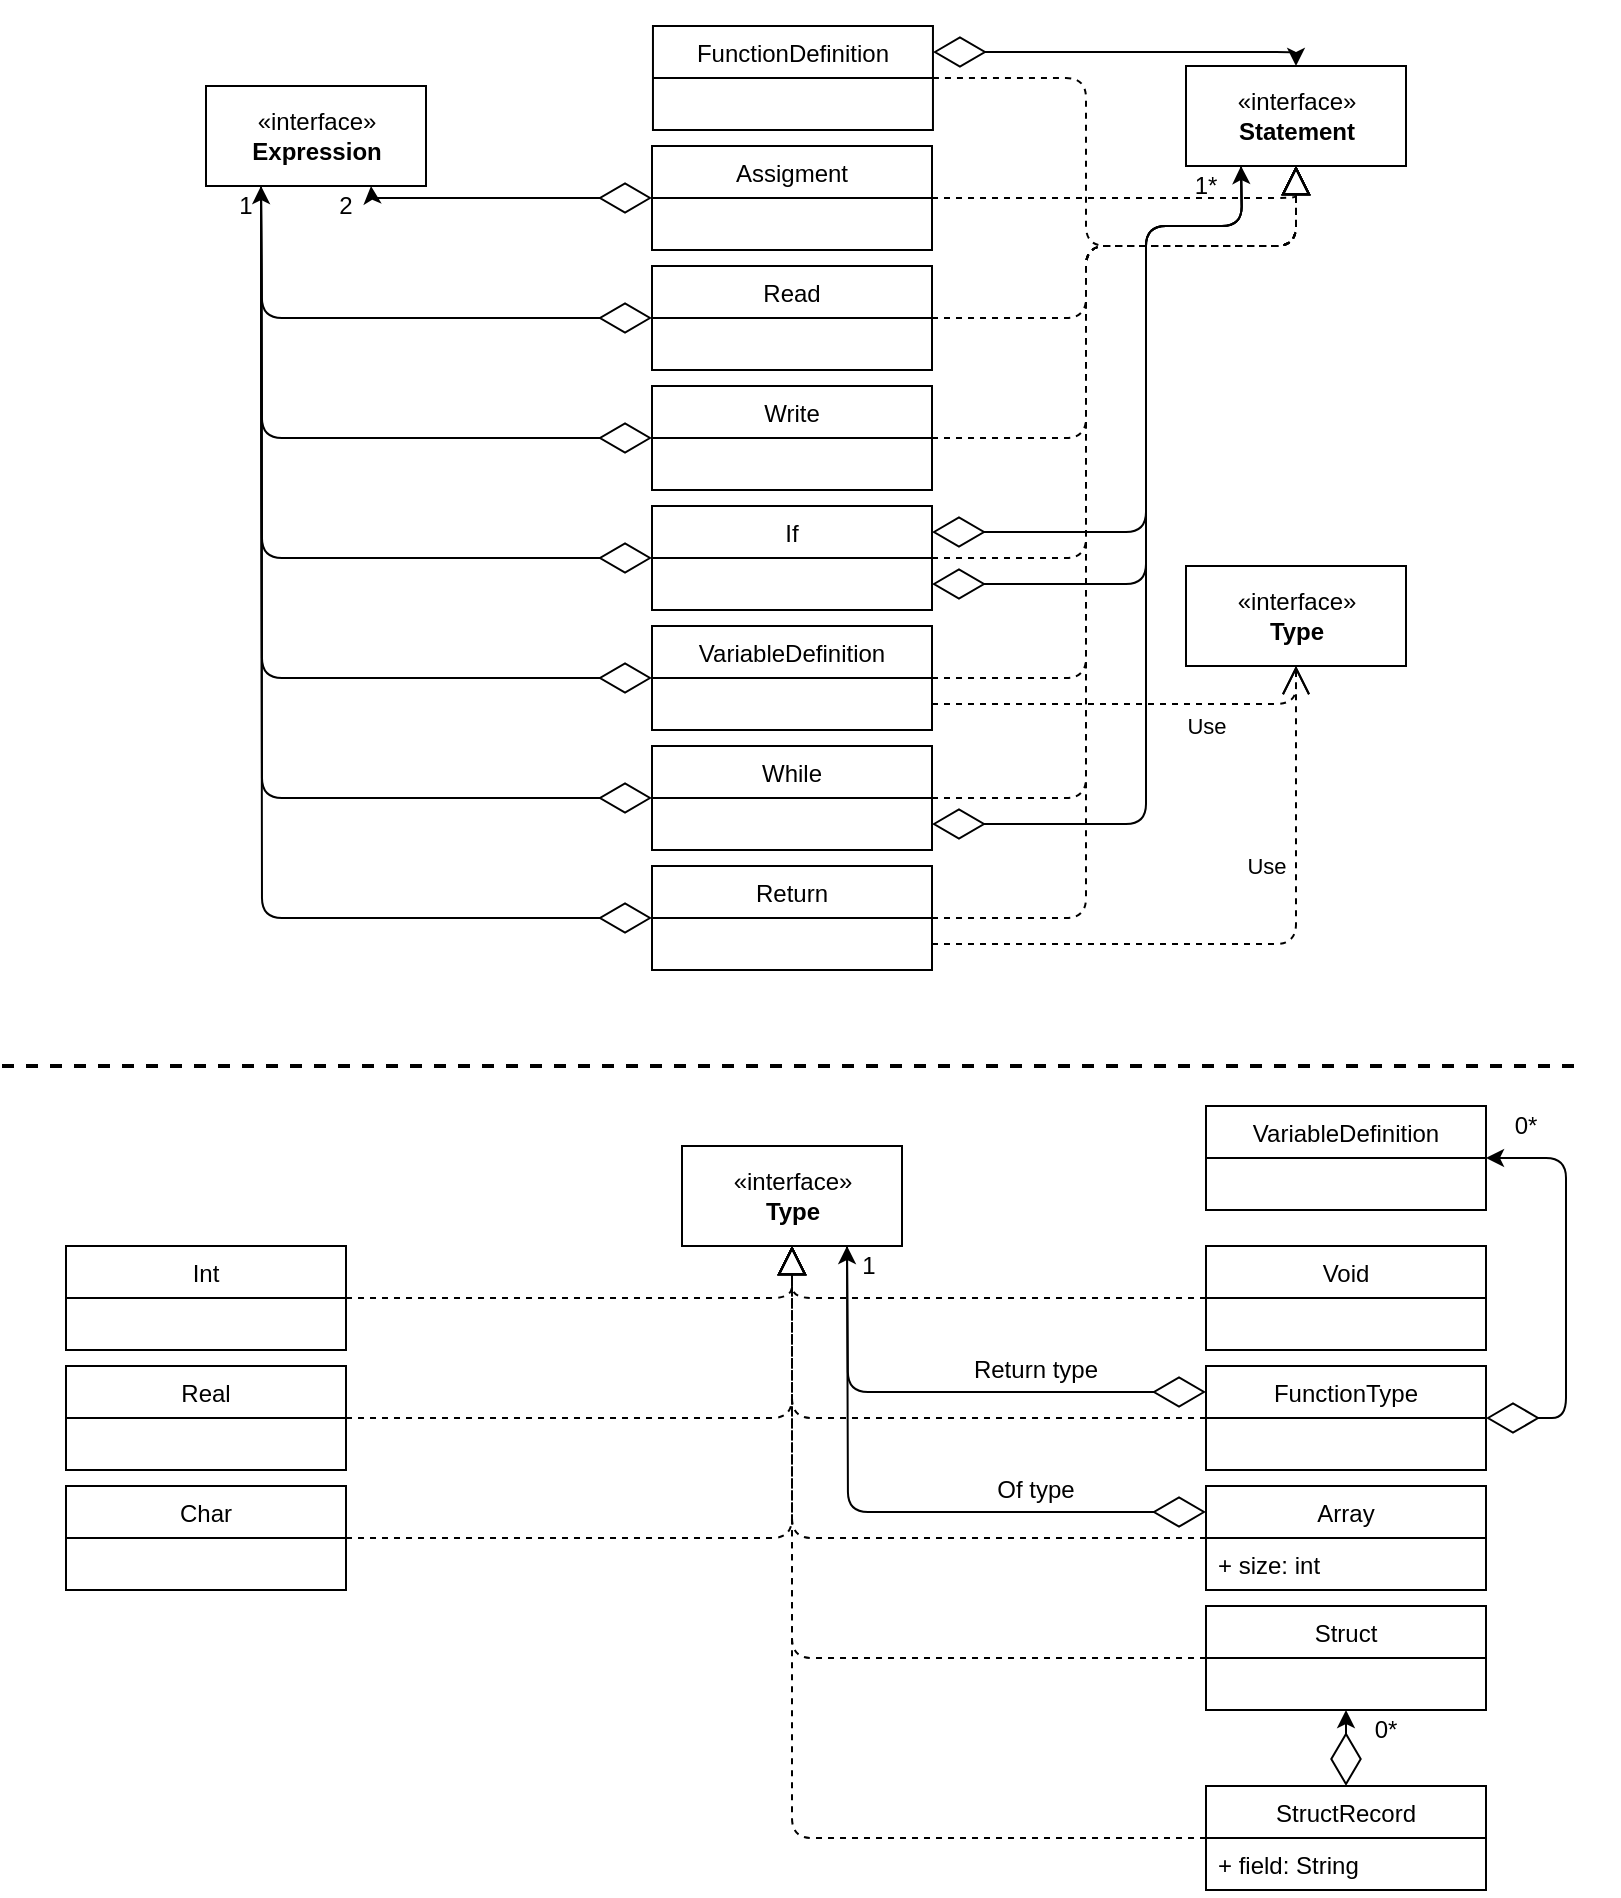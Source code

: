 <mxfile version="12.7.0" type="device"><diagram id="8mHG4TgiTXDs5l5IhyNu" name="Page-1"><mxGraphModel dx="1173" dy="609" grid="1" gridSize="10" guides="1" tooltips="1" connect="1" arrows="1" fold="1" page="1" pageScale="1" pageWidth="827" pageHeight="1169" math="0" shadow="0"><root><mxCell id="0"/><mxCell id="1" parent="0"/><mxCell id="TliWxaEWmPxPpwP9uXB2-1" value="«interface»&lt;br&gt;&lt;b&gt;Statement&lt;/b&gt;" style="html=1;" vertex="1" parent="1"><mxGeometry x="610" y="50" width="110" height="50" as="geometry"/></mxCell><mxCell id="TliWxaEWmPxPpwP9uXB2-2" value="«interface»&lt;br&gt;&lt;b&gt;Expression&lt;/b&gt;" style="html=1;" vertex="1" parent="1"><mxGeometry x="120" y="60" width="110" height="50" as="geometry"/></mxCell><mxCell id="TliWxaEWmPxPpwP9uXB2-3" value="«interface»&lt;br&gt;&lt;b&gt;Type&lt;/b&gt;" style="html=1;" vertex="1" parent="1"><mxGeometry x="610" y="300" width="110" height="50" as="geometry"/></mxCell><mxCell id="TliWxaEWmPxPpwP9uXB2-4" value="Assigment" style="swimlane;fontStyle=0;childLayout=stackLayout;horizontal=1;startSize=26;fillColor=none;horizontalStack=0;resizeParent=1;resizeParentMax=0;resizeLast=0;collapsible=1;marginBottom=0;" vertex="1" parent="1"><mxGeometry x="343" y="90" width="140" height="52" as="geometry"/></mxCell><mxCell id="TliWxaEWmPxPpwP9uXB2-5" value="Read" style="swimlane;fontStyle=0;childLayout=stackLayout;horizontal=1;startSize=26;fillColor=none;horizontalStack=0;resizeParent=1;resizeParentMax=0;resizeLast=0;collapsible=1;marginBottom=0;" vertex="1" parent="1"><mxGeometry x="343" y="150" width="140" height="52" as="geometry"/></mxCell><mxCell id="TliWxaEWmPxPpwP9uXB2-6" value="Write" style="swimlane;fontStyle=0;childLayout=stackLayout;horizontal=1;startSize=26;fillColor=none;horizontalStack=0;resizeParent=1;resizeParentMax=0;resizeLast=0;collapsible=1;marginBottom=0;" vertex="1" parent="1"><mxGeometry x="343" y="210" width="140" height="52" as="geometry"/></mxCell><mxCell id="TliWxaEWmPxPpwP9uXB2-7" value="If" style="swimlane;fontStyle=0;childLayout=stackLayout;horizontal=1;startSize=26;fillColor=none;horizontalStack=0;resizeParent=1;resizeParentMax=0;resizeLast=0;collapsible=1;marginBottom=0;" vertex="1" parent="1"><mxGeometry x="343" y="270" width="140" height="52" as="geometry"/></mxCell><mxCell id="TliWxaEWmPxPpwP9uXB2-8" value="VariableDefinition" style="swimlane;fontStyle=0;childLayout=stackLayout;horizontal=1;startSize=26;fillColor=none;horizontalStack=0;resizeParent=1;resizeParentMax=0;resizeLast=0;collapsible=1;marginBottom=0;" vertex="1" parent="1"><mxGeometry x="343" y="330" width="140" height="52" as="geometry"/></mxCell><mxCell id="TliWxaEWmPxPpwP9uXB2-9" value="While" style="swimlane;fontStyle=0;childLayout=stackLayout;horizontal=1;startSize=26;fillColor=none;horizontalStack=0;resizeParent=1;resizeParentMax=0;resizeLast=0;collapsible=1;marginBottom=0;" vertex="1" parent="1"><mxGeometry x="343" y="390" width="140" height="52" as="geometry"/></mxCell><mxCell id="TliWxaEWmPxPpwP9uXB2-10" value="Return" style="swimlane;fontStyle=0;childLayout=stackLayout;horizontal=1;startSize=26;fillColor=none;horizontalStack=0;resizeParent=1;resizeParentMax=0;resizeLast=0;collapsible=1;marginBottom=0;" vertex="1" parent="1"><mxGeometry x="343" y="450" width="140" height="52" as="geometry"/></mxCell><mxCell id="TliWxaEWmPxPpwP9uXB2-11" value="" style="endArrow=diamondThin;endFill=0;endSize=24;html=1;entryX=0;entryY=0.5;entryDx=0;entryDy=0;exitX=0.25;exitY=1;exitDx=0;exitDy=0;" edge="1" parent="1" source="TliWxaEWmPxPpwP9uXB2-2" target="TliWxaEWmPxPpwP9uXB2-10"><mxGeometry width="160" relative="1" as="geometry"><mxPoint x="160" y="476" as="sourcePoint"/><mxPoint x="280" y="520" as="targetPoint"/><Array as="points"><mxPoint x="148" y="476"/></Array></mxGeometry></mxCell><mxCell id="TliWxaEWmPxPpwP9uXB2-12" value="" style="endArrow=diamondThin;endFill=0;endSize=24;html=1;entryX=0;entryY=0.5;entryDx=0;entryDy=0;exitX=0.25;exitY=1;exitDx=0;exitDy=0;" edge="1" parent="1" source="TliWxaEWmPxPpwP9uXB2-2" target="TliWxaEWmPxPpwP9uXB2-9"><mxGeometry width="160" relative="1" as="geometry"><mxPoint x="120" y="520" as="sourcePoint"/><mxPoint x="280" y="520" as="targetPoint"/><Array as="points"><mxPoint x="148" y="416"/></Array></mxGeometry></mxCell><mxCell id="TliWxaEWmPxPpwP9uXB2-13" value="" style="endArrow=diamondThin;endFill=0;endSize=24;html=1;entryX=0;entryY=0.5;entryDx=0;entryDy=0;exitX=0.25;exitY=1;exitDx=0;exitDy=0;" edge="1" parent="1" source="TliWxaEWmPxPpwP9uXB2-2" target="TliWxaEWmPxPpwP9uXB2-8"><mxGeometry width="160" relative="1" as="geometry"><mxPoint x="120" y="520" as="sourcePoint"/><mxPoint x="280" y="520" as="targetPoint"/><Array as="points"><mxPoint x="148" y="356"/></Array></mxGeometry></mxCell><mxCell id="TliWxaEWmPxPpwP9uXB2-14" value="" style="endArrow=diamondThin;endFill=0;endSize=24;html=1;entryX=0;entryY=0.5;entryDx=0;entryDy=0;exitX=0.25;exitY=1;exitDx=0;exitDy=0;" edge="1" parent="1" source="TliWxaEWmPxPpwP9uXB2-2" target="TliWxaEWmPxPpwP9uXB2-7"><mxGeometry width="160" relative="1" as="geometry"><mxPoint x="120" y="520" as="sourcePoint"/><mxPoint x="280" y="520" as="targetPoint"/><Array as="points"><mxPoint x="148" y="296"/></Array></mxGeometry></mxCell><mxCell id="TliWxaEWmPxPpwP9uXB2-15" value="" style="endArrow=diamondThin;endFill=0;endSize=24;html=1;entryX=0;entryY=0.5;entryDx=0;entryDy=0;exitX=0.25;exitY=1;exitDx=0;exitDy=0;" edge="1" parent="1" source="TliWxaEWmPxPpwP9uXB2-2" target="TliWxaEWmPxPpwP9uXB2-6"><mxGeometry width="160" relative="1" as="geometry"><mxPoint x="120" y="520" as="sourcePoint"/><mxPoint x="280" y="520" as="targetPoint"/><Array as="points"><mxPoint x="148" y="236"/></Array></mxGeometry></mxCell><mxCell id="TliWxaEWmPxPpwP9uXB2-16" value="" style="endArrow=diamondThin;endFill=0;endSize=24;html=1;entryX=0;entryY=0.5;entryDx=0;entryDy=0;exitX=0.25;exitY=1;exitDx=0;exitDy=0;startArrow=classic;startFill=1;" edge="1" parent="1" source="TliWxaEWmPxPpwP9uXB2-2" target="TliWxaEWmPxPpwP9uXB2-5"><mxGeometry width="160" relative="1" as="geometry"><mxPoint x="120" y="520" as="sourcePoint"/><mxPoint x="280" y="520" as="targetPoint"/><Array as="points"><mxPoint x="148" y="176"/></Array></mxGeometry></mxCell><mxCell id="TliWxaEWmPxPpwP9uXB2-17" value="1" style="text;html=1;strokeColor=none;fillColor=none;align=center;verticalAlign=middle;whiteSpace=wrap;rounded=0;" vertex="1" parent="1"><mxGeometry x="130" y="110" width="20" height="20" as="geometry"/></mxCell><mxCell id="TliWxaEWmPxPpwP9uXB2-18" value="" style="endArrow=diamondThin;endFill=0;endSize=24;html=1;entryX=0;entryY=0.5;entryDx=0;entryDy=0;exitX=0.75;exitY=1;exitDx=0;exitDy=0;startArrow=classic;startFill=1;" edge="1" parent="1" source="TliWxaEWmPxPpwP9uXB2-2" target="TliWxaEWmPxPpwP9uXB2-4"><mxGeometry width="160" relative="1" as="geometry"><mxPoint x="120" y="520" as="sourcePoint"/><mxPoint x="280" y="520" as="targetPoint"/><Array as="points"><mxPoint x="203" y="116"/></Array></mxGeometry></mxCell><mxCell id="TliWxaEWmPxPpwP9uXB2-19" value="2" style="text;html=1;strokeColor=none;fillColor=none;align=center;verticalAlign=middle;whiteSpace=wrap;rounded=0;" vertex="1" parent="1"><mxGeometry x="180" y="110" width="20" height="20" as="geometry"/></mxCell><mxCell id="TliWxaEWmPxPpwP9uXB2-20" value="" style="endArrow=block;dashed=1;endFill=0;endSize=12;html=1;exitX=1;exitY=0.5;exitDx=0;exitDy=0;entryX=0.5;entryY=1;entryDx=0;entryDy=0;" edge="1" parent="1" source="TliWxaEWmPxPpwP9uXB2-4" target="TliWxaEWmPxPpwP9uXB2-1"><mxGeometry width="160" relative="1" as="geometry"><mxPoint x="120" y="520" as="sourcePoint"/><mxPoint x="650" y="110" as="targetPoint"/><Array as="points"><mxPoint x="560" y="116"/><mxPoint x="665" y="116"/></Array></mxGeometry></mxCell><mxCell id="TliWxaEWmPxPpwP9uXB2-21" value="" style="endArrow=block;dashed=1;endFill=0;endSize=12;html=1;exitX=1;exitY=0.5;exitDx=0;exitDy=0;entryX=0.5;entryY=1;entryDx=0;entryDy=0;" edge="1" parent="1" source="TliWxaEWmPxPpwP9uXB2-5" target="TliWxaEWmPxPpwP9uXB2-1"><mxGeometry width="160" relative="1" as="geometry"><mxPoint x="120" y="520" as="sourcePoint"/><mxPoint x="690" y="230" as="targetPoint"/><Array as="points"><mxPoint x="560" y="176"/><mxPoint x="560" y="140"/><mxPoint x="665" y="140"/></Array></mxGeometry></mxCell><mxCell id="TliWxaEWmPxPpwP9uXB2-22" value="" style="endArrow=block;dashed=1;endFill=0;endSize=12;html=1;exitX=1;exitY=0.5;exitDx=0;exitDy=0;entryX=0.5;entryY=1;entryDx=0;entryDy=0;" edge="1" parent="1" source="TliWxaEWmPxPpwP9uXB2-6" target="TliWxaEWmPxPpwP9uXB2-1"><mxGeometry width="160" relative="1" as="geometry"><mxPoint x="120" y="520" as="sourcePoint"/><mxPoint x="670" y="140" as="targetPoint"/><Array as="points"><mxPoint x="560" y="236"/><mxPoint x="560" y="140"/><mxPoint x="665" y="140"/></Array></mxGeometry></mxCell><mxCell id="TliWxaEWmPxPpwP9uXB2-23" value="" style="endArrow=block;dashed=1;endFill=0;endSize=12;html=1;exitX=1;exitY=0.5;exitDx=0;exitDy=0;entryX=0.5;entryY=1;entryDx=0;entryDy=0;" edge="1" parent="1" source="TliWxaEWmPxPpwP9uXB2-7" target="TliWxaEWmPxPpwP9uXB2-1"><mxGeometry width="160" relative="1" as="geometry"><mxPoint x="120" y="520" as="sourcePoint"/><mxPoint x="720" y="120" as="targetPoint"/><Array as="points"><mxPoint x="560" y="296"/><mxPoint x="560" y="140"/><mxPoint x="665" y="140"/></Array></mxGeometry></mxCell><mxCell id="TliWxaEWmPxPpwP9uXB2-24" value="" style="endArrow=block;dashed=1;endFill=0;endSize=12;html=1;exitX=1;exitY=0.5;exitDx=0;exitDy=0;entryX=0.5;entryY=1;entryDx=0;entryDy=0;" edge="1" parent="1" source="TliWxaEWmPxPpwP9uXB2-8" target="TliWxaEWmPxPpwP9uXB2-1"><mxGeometry width="160" relative="1" as="geometry"><mxPoint x="120" y="520" as="sourcePoint"/><mxPoint x="660" y="100" as="targetPoint"/><Array as="points"><mxPoint x="560" y="356"/><mxPoint x="560" y="140"/><mxPoint x="610" y="140"/><mxPoint x="665" y="140"/></Array></mxGeometry></mxCell><mxCell id="TliWxaEWmPxPpwP9uXB2-25" value="" style="endArrow=block;dashed=1;endFill=0;endSize=12;html=1;exitX=1;exitY=0.5;exitDx=0;exitDy=0;entryX=0.5;entryY=1;entryDx=0;entryDy=0;" edge="1" parent="1" source="TliWxaEWmPxPpwP9uXB2-9" target="TliWxaEWmPxPpwP9uXB2-1"><mxGeometry width="160" relative="1" as="geometry"><mxPoint x="120" y="520" as="sourcePoint"/><mxPoint x="710" y="150" as="targetPoint"/><Array as="points"><mxPoint x="560" y="416"/><mxPoint x="560" y="140"/><mxPoint x="665" y="140"/></Array></mxGeometry></mxCell><mxCell id="TliWxaEWmPxPpwP9uXB2-26" value="" style="endArrow=block;dashed=1;endFill=0;endSize=12;html=1;exitX=1;exitY=0.5;exitDx=0;exitDy=0;entryX=0.5;entryY=1;entryDx=0;entryDy=0;" edge="1" parent="1" source="TliWxaEWmPxPpwP9uXB2-10" target="TliWxaEWmPxPpwP9uXB2-1"><mxGeometry width="160" relative="1" as="geometry"><mxPoint x="120" y="520" as="sourcePoint"/><mxPoint x="720" y="110" as="targetPoint"/><Array as="points"><mxPoint x="560" y="476"/><mxPoint x="560" y="140"/><mxPoint x="665" y="140"/></Array></mxGeometry></mxCell><mxCell id="TliWxaEWmPxPpwP9uXB2-27" value="" style="endArrow=diamondThin;endFill=0;endSize=24;html=1;entryX=1;entryY=0.75;entryDx=0;entryDy=0;exitX=0.25;exitY=1;exitDx=0;exitDy=0;startArrow=classic;startFill=1;" edge="1" parent="1" source="TliWxaEWmPxPpwP9uXB2-1" target="TliWxaEWmPxPpwP9uXB2-9"><mxGeometry width="160" relative="1" as="geometry"><mxPoint x="650" y="190" as="sourcePoint"/><mxPoint x="330" y="520" as="targetPoint"/><Array as="points"><mxPoint x="638" y="130"/><mxPoint x="590" y="130"/><mxPoint x="590" y="429"/></Array></mxGeometry></mxCell><mxCell id="TliWxaEWmPxPpwP9uXB2-28" value="1*" style="text;html=1;strokeColor=none;fillColor=none;align=center;verticalAlign=middle;whiteSpace=wrap;rounded=0;" vertex="1" parent="1"><mxGeometry x="610" y="100" width="20" height="20" as="geometry"/></mxCell><mxCell id="TliWxaEWmPxPpwP9uXB2-29" value="" style="endArrow=diamondThin;endFill=0;endSize=24;html=1;entryX=1;entryY=0.75;entryDx=0;entryDy=0;exitX=0.25;exitY=1;exitDx=0;exitDy=0;" edge="1" parent="1" source="TliWxaEWmPxPpwP9uXB2-1" target="TliWxaEWmPxPpwP9uXB2-7"><mxGeometry width="160" relative="1" as="geometry"><mxPoint x="660" y="230" as="sourcePoint"/><mxPoint x="330" y="520" as="targetPoint"/><Array as="points"><mxPoint x="638" y="130"/><mxPoint x="590" y="130"/><mxPoint x="590" y="309"/></Array></mxGeometry></mxCell><mxCell id="TliWxaEWmPxPpwP9uXB2-30" value="" style="endArrow=diamondThin;endFill=0;endSize=24;html=1;entryX=1;entryY=0.25;entryDx=0;entryDy=0;exitX=0.25;exitY=1;exitDx=0;exitDy=0;" edge="1" parent="1" source="TliWxaEWmPxPpwP9uXB2-1" target="TliWxaEWmPxPpwP9uXB2-7"><mxGeometry width="160" relative="1" as="geometry"><mxPoint x="610" y="220" as="sourcePoint"/><mxPoint x="770" y="220" as="targetPoint"/><Array as="points"><mxPoint x="638" y="130"/><mxPoint x="590" y="130"/><mxPoint x="590" y="283"/></Array></mxGeometry></mxCell><mxCell id="TliWxaEWmPxPpwP9uXB2-31" value="Use" style="endArrow=open;endSize=12;dashed=1;html=1;exitX=1;exitY=0.75;exitDx=0;exitDy=0;entryX=0.5;entryY=1;entryDx=0;entryDy=0;" edge="1" parent="1" source="TliWxaEWmPxPpwP9uXB2-8" target="TliWxaEWmPxPpwP9uXB2-3"><mxGeometry x="0.363" y="-11" width="160" relative="1" as="geometry"><mxPoint x="510" y="370" as="sourcePoint"/><mxPoint x="670" y="370" as="targetPoint"/><Array as="points"><mxPoint x="665" y="369"/></Array><mxPoint as="offset"/></mxGeometry></mxCell><mxCell id="TliWxaEWmPxPpwP9uXB2-32" value="Use" style="endArrow=open;endSize=12;dashed=1;html=1;exitX=1;exitY=0.75;exitDx=0;exitDy=0;entryX=0.5;entryY=1;entryDx=0;entryDy=0;" edge="1" parent="1" source="TliWxaEWmPxPpwP9uXB2-10" target="TliWxaEWmPxPpwP9uXB2-3"><mxGeometry x="0.041" y="39" width="160" relative="1" as="geometry"><mxPoint x="510" y="490" as="sourcePoint"/><mxPoint x="670" y="490" as="targetPoint"/><Array as="points"><mxPoint x="665" y="489"/></Array><mxPoint as="offset"/></mxGeometry></mxCell><mxCell id="TliWxaEWmPxPpwP9uXB2-33" value="" style="endArrow=none;dashed=1;html=1;strokeWidth=2;" edge="1" parent="1"><mxGeometry width="50" height="50" relative="1" as="geometry"><mxPoint x="18" y="550" as="sourcePoint"/><mxPoint x="808" y="550" as="targetPoint"/><Array as="points"><mxPoint x="408" y="550"/></Array></mxGeometry></mxCell><mxCell id="TliWxaEWmPxPpwP9uXB2-34" value="«interface»&lt;br&gt;&lt;b&gt;Type&lt;/b&gt;" style="html=1;" vertex="1" parent="1"><mxGeometry x="358" y="590" width="110" height="50" as="geometry"/></mxCell><mxCell id="TliWxaEWmPxPpwP9uXB2-35" value="Int" style="swimlane;fontStyle=0;childLayout=stackLayout;horizontal=1;startSize=26;fillColor=none;horizontalStack=0;resizeParent=1;resizeParentMax=0;resizeLast=0;collapsible=1;marginBottom=0;" vertex="1" parent="1"><mxGeometry x="50" y="640" width="140" height="52" as="geometry"/></mxCell><mxCell id="TliWxaEWmPxPpwP9uXB2-36" value="Real" style="swimlane;fontStyle=0;childLayout=stackLayout;horizontal=1;startSize=26;fillColor=none;horizontalStack=0;resizeParent=1;resizeParentMax=0;resizeLast=0;collapsible=1;marginBottom=0;" vertex="1" parent="1"><mxGeometry x="50" y="700" width="140" height="52" as="geometry"/></mxCell><mxCell id="TliWxaEWmPxPpwP9uXB2-37" value="Char" style="swimlane;fontStyle=0;childLayout=stackLayout;horizontal=1;startSize=26;fillColor=none;horizontalStack=0;resizeParent=1;resizeParentMax=0;resizeLast=0;collapsible=1;marginBottom=0;" vertex="1" parent="1"><mxGeometry x="50" y="760" width="140" height="52" as="geometry"/></mxCell><mxCell id="TliWxaEWmPxPpwP9uXB2-38" value="FunctionType" style="swimlane;fontStyle=0;childLayout=stackLayout;horizontal=1;startSize=26;fillColor=none;horizontalStack=0;resizeParent=1;resizeParentMax=0;resizeLast=0;collapsible=1;marginBottom=0;" vertex="1" parent="1"><mxGeometry x="620" y="700" width="140" height="52" as="geometry"/></mxCell><mxCell id="TliWxaEWmPxPpwP9uXB2-39" value="Void" style="swimlane;fontStyle=0;childLayout=stackLayout;horizontal=1;startSize=26;fillColor=none;horizontalStack=0;resizeParent=1;resizeParentMax=0;resizeLast=0;collapsible=1;marginBottom=0;" vertex="1" parent="1"><mxGeometry x="620" y="640" width="140" height="52" as="geometry"/></mxCell><mxCell id="TliWxaEWmPxPpwP9uXB2-40" value="Array" style="swimlane;fontStyle=0;childLayout=stackLayout;horizontal=1;startSize=26;fillColor=none;horizontalStack=0;resizeParent=1;resizeParentMax=0;resizeLast=0;collapsible=1;marginBottom=0;" vertex="1" parent="1"><mxGeometry x="620" y="760" width="140" height="52" as="geometry"/></mxCell><mxCell id="TliWxaEWmPxPpwP9uXB2-49" value="+ size: int" style="text;strokeColor=none;fillColor=none;align=left;verticalAlign=top;spacingLeft=4;spacingRight=4;overflow=hidden;rotatable=0;points=[[0,0.5],[1,0.5]];portConstraint=eastwest;" vertex="1" parent="TliWxaEWmPxPpwP9uXB2-40"><mxGeometry y="26" width="140" height="26" as="geometry"/></mxCell><mxCell id="TliWxaEWmPxPpwP9uXB2-41" value="" style="endArrow=block;dashed=1;endFill=0;endSize=12;html=1;strokeWidth=1;exitX=1;exitY=0.5;exitDx=0;exitDy=0;entryX=0.5;entryY=1;entryDx=0;entryDy=0;" edge="1" parent="1" source="TliWxaEWmPxPpwP9uXB2-35" target="TliWxaEWmPxPpwP9uXB2-34"><mxGeometry width="160" relative="1" as="geometry"><mxPoint x="230" y="665.66" as="sourcePoint"/><mxPoint x="390" y="665.66" as="targetPoint"/><Array as="points"><mxPoint x="413" y="666"/></Array></mxGeometry></mxCell><mxCell id="TliWxaEWmPxPpwP9uXB2-42" value="" style="endArrow=block;dashed=1;endFill=0;endSize=12;html=1;strokeWidth=1;exitX=1;exitY=0.5;exitDx=0;exitDy=0;entryX=0.5;entryY=1;entryDx=0;entryDy=0;" edge="1" parent="1" source="TliWxaEWmPxPpwP9uXB2-36" target="TliWxaEWmPxPpwP9uXB2-34"><mxGeometry width="160" relative="1" as="geometry"><mxPoint x="20" y="830" as="sourcePoint"/><mxPoint x="180" y="830" as="targetPoint"/><Array as="points"><mxPoint x="413" y="726"/></Array></mxGeometry></mxCell><mxCell id="TliWxaEWmPxPpwP9uXB2-43" value="" style="endArrow=block;dashed=1;endFill=0;endSize=12;html=1;strokeWidth=1;exitX=1;exitY=0.5;exitDx=0;exitDy=0;entryX=0.5;entryY=1;entryDx=0;entryDy=0;" edge="1" parent="1" source="TliWxaEWmPxPpwP9uXB2-37" target="TliWxaEWmPxPpwP9uXB2-34"><mxGeometry width="160" relative="1" as="geometry"><mxPoint x="20" y="830" as="sourcePoint"/><mxPoint x="180" y="830" as="targetPoint"/><Array as="points"><mxPoint x="413" y="786"/></Array></mxGeometry></mxCell><mxCell id="TliWxaEWmPxPpwP9uXB2-44" value="" style="endArrow=block;dashed=1;endFill=0;endSize=12;html=1;strokeWidth=1;entryX=0.5;entryY=1;entryDx=0;entryDy=0;exitX=0;exitY=0.5;exitDx=0;exitDy=0;" edge="1" parent="1" source="TliWxaEWmPxPpwP9uXB2-39" target="TliWxaEWmPxPpwP9uXB2-34"><mxGeometry width="160" relative="1" as="geometry"><mxPoint x="20" y="830" as="sourcePoint"/><mxPoint x="180" y="830" as="targetPoint"/><Array as="points"><mxPoint x="413" y="666"/></Array></mxGeometry></mxCell><mxCell id="TliWxaEWmPxPpwP9uXB2-45" value="" style="endArrow=block;dashed=1;endFill=0;endSize=12;html=1;strokeWidth=1;exitX=0;exitY=0.5;exitDx=0;exitDy=0;entryX=0.5;entryY=1;entryDx=0;entryDy=0;" edge="1" parent="1" source="TliWxaEWmPxPpwP9uXB2-38" target="TliWxaEWmPxPpwP9uXB2-34"><mxGeometry width="160" relative="1" as="geometry"><mxPoint x="20" y="830" as="sourcePoint"/><mxPoint x="180" y="830" as="targetPoint"/><Array as="points"><mxPoint x="413" y="726"/></Array></mxGeometry></mxCell><mxCell id="TliWxaEWmPxPpwP9uXB2-46" value="" style="endArrow=block;dashed=1;endFill=0;endSize=12;html=1;strokeWidth=1;exitX=0;exitY=0.5;exitDx=0;exitDy=0;entryX=0.5;entryY=1;entryDx=0;entryDy=0;" edge="1" parent="1" source="TliWxaEWmPxPpwP9uXB2-40" target="TliWxaEWmPxPpwP9uXB2-34"><mxGeometry width="160" relative="1" as="geometry"><mxPoint x="20" y="830" as="sourcePoint"/><mxPoint x="180" y="830" as="targetPoint"/><Array as="points"><mxPoint x="413" y="786"/></Array></mxGeometry></mxCell><mxCell id="TliWxaEWmPxPpwP9uXB2-47" value="Struct" style="swimlane;fontStyle=0;childLayout=stackLayout;horizontal=1;startSize=26;fillColor=none;horizontalStack=0;resizeParent=1;resizeParentMax=0;resizeLast=0;collapsible=1;marginBottom=0;" vertex="1" parent="1"><mxGeometry x="620" y="820" width="140" height="52" as="geometry"/></mxCell><mxCell id="TliWxaEWmPxPpwP9uXB2-48" value="" style="endArrow=block;dashed=1;endFill=0;endSize=12;html=1;strokeWidth=1;exitX=0;exitY=0.5;exitDx=0;exitDy=0;entryX=0.5;entryY=1;entryDx=0;entryDy=0;" edge="1" parent="1" source="TliWxaEWmPxPpwP9uXB2-47" target="TliWxaEWmPxPpwP9uXB2-34"><mxGeometry width="160" relative="1" as="geometry"><mxPoint x="20" y="890" as="sourcePoint"/><mxPoint x="180" y="890" as="targetPoint"/><Array as="points"><mxPoint x="413" y="846"/></Array></mxGeometry></mxCell><mxCell id="TliWxaEWmPxPpwP9uXB2-50" value="" style="endArrow=diamondThin;endFill=0;endSize=24;html=1;strokeWidth=1;entryX=0;entryY=0.25;entryDx=0;entryDy=0;exitX=0.75;exitY=1;exitDx=0;exitDy=0;startArrow=classic;startFill=1;" edge="1" parent="1" source="TliWxaEWmPxPpwP9uXB2-34" target="TliWxaEWmPxPpwP9uXB2-40"><mxGeometry width="160" relative="1" as="geometry"><mxPoint x="20" y="890" as="sourcePoint"/><mxPoint x="180" y="890" as="targetPoint"/><Array as="points"><mxPoint x="441" y="773"/></Array></mxGeometry></mxCell><mxCell id="TliWxaEWmPxPpwP9uXB2-51" value="1" style="text;html=1;strokeColor=none;fillColor=none;align=center;verticalAlign=middle;whiteSpace=wrap;rounded=0;" vertex="1" parent="1"><mxGeometry x="443" y="640" width="17" height="20" as="geometry"/></mxCell><mxCell id="TliWxaEWmPxPpwP9uXB2-52" value="Of type" style="text;html=1;strokeColor=none;fillColor=none;align=center;verticalAlign=middle;whiteSpace=wrap;rounded=0;" vertex="1" parent="1"><mxGeometry x="510" y="752" width="50" height="20" as="geometry"/></mxCell><mxCell id="TliWxaEWmPxPpwP9uXB2-53" value="" style="endArrow=diamondThin;endFill=0;endSize=24;html=1;strokeWidth=1;entryX=0;entryY=0.25;entryDx=0;entryDy=0;exitX=0.75;exitY=1;exitDx=0;exitDy=0;" edge="1" parent="1" source="TliWxaEWmPxPpwP9uXB2-34" target="TliWxaEWmPxPpwP9uXB2-38"><mxGeometry width="160" relative="1" as="geometry"><mxPoint x="20" y="890" as="sourcePoint"/><mxPoint x="180" y="890" as="targetPoint"/><Array as="points"><mxPoint x="441" y="713"/></Array></mxGeometry></mxCell><mxCell id="TliWxaEWmPxPpwP9uXB2-54" value="Return type" style="text;html=1;strokeColor=none;fillColor=none;align=center;verticalAlign=middle;whiteSpace=wrap;rounded=0;" vertex="1" parent="1"><mxGeometry x="500" y="692" width="70" height="20" as="geometry"/></mxCell><mxCell id="TliWxaEWmPxPpwP9uXB2-55" value="VariableDefinition" style="swimlane;fontStyle=0;childLayout=stackLayout;horizontal=1;startSize=26;fillColor=none;horizontalStack=0;resizeParent=1;resizeParentMax=0;resizeLast=0;collapsible=1;marginBottom=0;" vertex="1" parent="1"><mxGeometry x="620" y="570" width="140" height="52" as="geometry"/></mxCell><mxCell id="TliWxaEWmPxPpwP9uXB2-56" value="" style="endArrow=diamondThin;endFill=0;endSize=24;html=1;strokeWidth=1;entryX=1;entryY=0.5;entryDx=0;entryDy=0;exitX=1;exitY=0.5;exitDx=0;exitDy=0;startArrow=classic;startFill=1;" edge="1" parent="1" source="TliWxaEWmPxPpwP9uXB2-55" target="TliWxaEWmPxPpwP9uXB2-38"><mxGeometry width="160" relative="1" as="geometry"><mxPoint x="20" y="950" as="sourcePoint"/><mxPoint x="180" y="950" as="targetPoint"/><Array as="points"><mxPoint x="800" y="596"/><mxPoint x="800" y="726"/></Array></mxGeometry></mxCell><mxCell id="TliWxaEWmPxPpwP9uXB2-57" value="0*" style="text;html=1;strokeColor=none;fillColor=none;align=center;verticalAlign=middle;whiteSpace=wrap;rounded=0;" vertex="1" parent="1"><mxGeometry x="760" y="570" width="40" height="20" as="geometry"/></mxCell><mxCell id="TliWxaEWmPxPpwP9uXB2-58" value="StructRecord" style="swimlane;fontStyle=0;childLayout=stackLayout;horizontal=1;startSize=26;fillColor=none;horizontalStack=0;resizeParent=1;resizeParentMax=0;resizeLast=0;collapsible=1;marginBottom=0;" vertex="1" parent="1"><mxGeometry x="620" y="910" width="140" height="52" as="geometry"/></mxCell><mxCell id="TliWxaEWmPxPpwP9uXB2-59" value="+ field: String" style="text;strokeColor=none;fillColor=none;align=left;verticalAlign=top;spacingLeft=4;spacingRight=4;overflow=hidden;rotatable=0;points=[[0,0.5],[1,0.5]];portConstraint=eastwest;" vertex="1" parent="TliWxaEWmPxPpwP9uXB2-58"><mxGeometry y="26" width="140" height="26" as="geometry"/></mxCell><mxCell id="TliWxaEWmPxPpwP9uXB2-60" value="" style="endArrow=diamondThin;endFill=0;endSize=24;html=1;strokeWidth=1;entryX=0.5;entryY=0;entryDx=0;entryDy=0;exitX=0.5;exitY=1;exitDx=0;exitDy=0;startArrow=classic;startFill=1;" edge="1" parent="1" source="TliWxaEWmPxPpwP9uXB2-47" target="TliWxaEWmPxPpwP9uXB2-58"><mxGeometry width="160" relative="1" as="geometry"><mxPoint x="20" y="990" as="sourcePoint"/><mxPoint x="180" y="990" as="targetPoint"/></mxGeometry></mxCell><mxCell id="TliWxaEWmPxPpwP9uXB2-61" value="" style="endArrow=block;dashed=1;endFill=0;endSize=12;html=1;strokeWidth=1;exitX=0;exitY=0.5;exitDx=0;exitDy=0;entryX=0.5;entryY=1;entryDx=0;entryDy=0;" edge="1" parent="1" source="TliWxaEWmPxPpwP9uXB2-58" target="TliWxaEWmPxPpwP9uXB2-34"><mxGeometry width="160" relative="1" as="geometry"><mxPoint x="20" y="990" as="sourcePoint"/><mxPoint x="180" y="990" as="targetPoint"/><Array as="points"><mxPoint x="413" y="936"/></Array></mxGeometry></mxCell><mxCell id="TliWxaEWmPxPpwP9uXB2-62" value="0*" style="text;html=1;strokeColor=none;fillColor=none;align=center;verticalAlign=middle;whiteSpace=wrap;rounded=0;" vertex="1" parent="1"><mxGeometry x="690" y="872" width="40" height="20" as="geometry"/></mxCell><mxCell id="TliWxaEWmPxPpwP9uXB2-63" value="FunctionDefinition" style="swimlane;fontStyle=0;childLayout=stackLayout;horizontal=1;startSize=26;fillColor=none;horizontalStack=0;resizeParent=1;resizeParentMax=0;resizeLast=0;collapsible=1;marginBottom=0;" vertex="1" parent="1"><mxGeometry x="343.48" y="30" width="140" height="52" as="geometry"/></mxCell><mxCell id="TliWxaEWmPxPpwP9uXB2-65" value="" style="endArrow=block;dashed=1;endFill=0;endSize=12;html=1;strokeWidth=1;exitX=1;exitY=0.5;exitDx=0;exitDy=0;entryX=0.5;entryY=1;entryDx=0;entryDy=0;" edge="1" parent="1" source="TliWxaEWmPxPpwP9uXB2-63" target="TliWxaEWmPxPpwP9uXB2-1"><mxGeometry width="160" relative="1" as="geometry"><mxPoint x="560" y="20" as="sourcePoint"/><mxPoint x="670" y="100" as="targetPoint"/><Array as="points"><mxPoint x="560" y="56"/><mxPoint x="560" y="140"/><mxPoint x="665" y="140"/></Array></mxGeometry></mxCell><mxCell id="TliWxaEWmPxPpwP9uXB2-68" value="" style="endArrow=diamondThin;endFill=0;endSize=24;html=1;strokeWidth=1;entryX=1;entryY=0.25;entryDx=0;entryDy=0;exitX=0.5;exitY=0;exitDx=0;exitDy=0;startArrow=classic;startFill=1;" edge="1" parent="1" source="TliWxaEWmPxPpwP9uXB2-1" target="TliWxaEWmPxPpwP9uXB2-63"><mxGeometry width="160" relative="1" as="geometry"><mxPoint x="300" y="-10" as="sourcePoint"/><mxPoint x="460" y="-10" as="targetPoint"/><Array as="points"><mxPoint x="665" y="43"/></Array></mxGeometry></mxCell></root></mxGraphModel></diagram></mxfile>